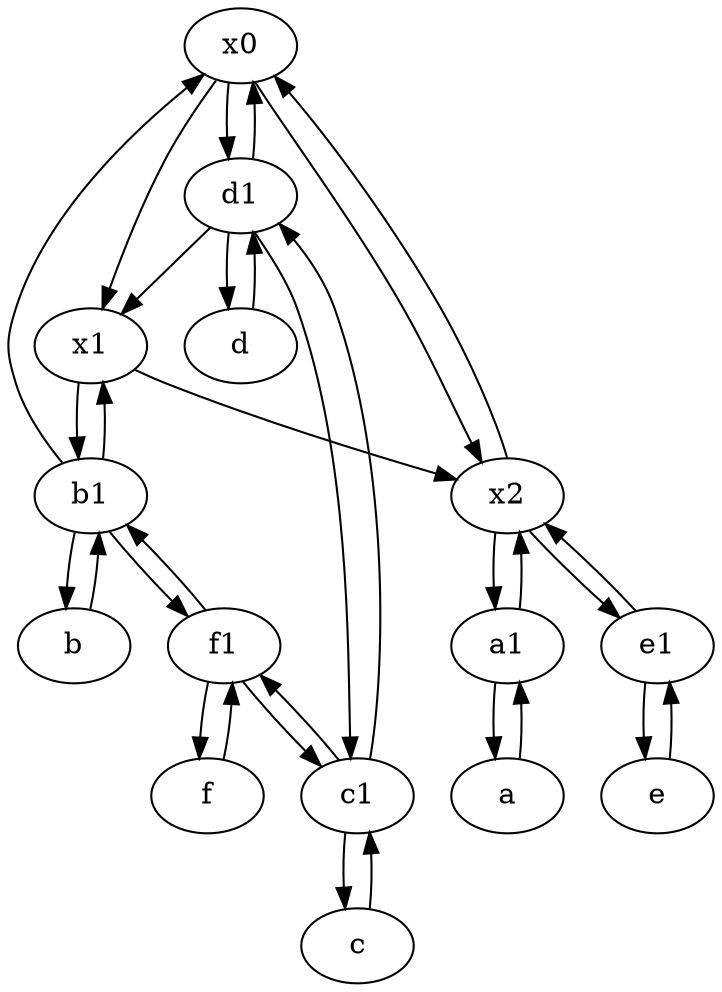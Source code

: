 digraph  {
	x0;
	c1 [pos="30,15!"];
	a [pos="40,10!"];
	e [pos="30,50!"];
	e1 [pos="25,45!"];
	a1 [pos="40,15!"];
	f1;
	d [pos="20,30!"];
	f [pos="15,45!"];
	d1 [pos="25,30!"];
	x2;
	x1;
	b1 [pos="45,20!"];
	c [pos="20,10!"];
	b [pos="50,20!"];
	f1 -> f;
	b1 -> b;
	x1 -> x2;
	f -> f1;
	d1 -> c1;
	b1 -> x1;
	c1 -> c;
	b -> b1;
	a1 -> a;
	d1 -> d;
	b1 -> x0;
	d1 -> x0;
	c1 -> d1;
	d -> d1;
	e1 -> x2;
	c1 -> f1;
	x2 -> e1;
	f1 -> c1;
	c -> c1;
	a -> a1;
	x1 -> b1;
	x2 -> a1;
	x0 -> d1;
	x0 -> x2;
	e -> e1;
	d1 -> x1;
	f1 -> b1;
	b1 -> f1;
	e1 -> e;
	x2 -> x0;
	a1 -> x2;
	x0 -> x1;

	}